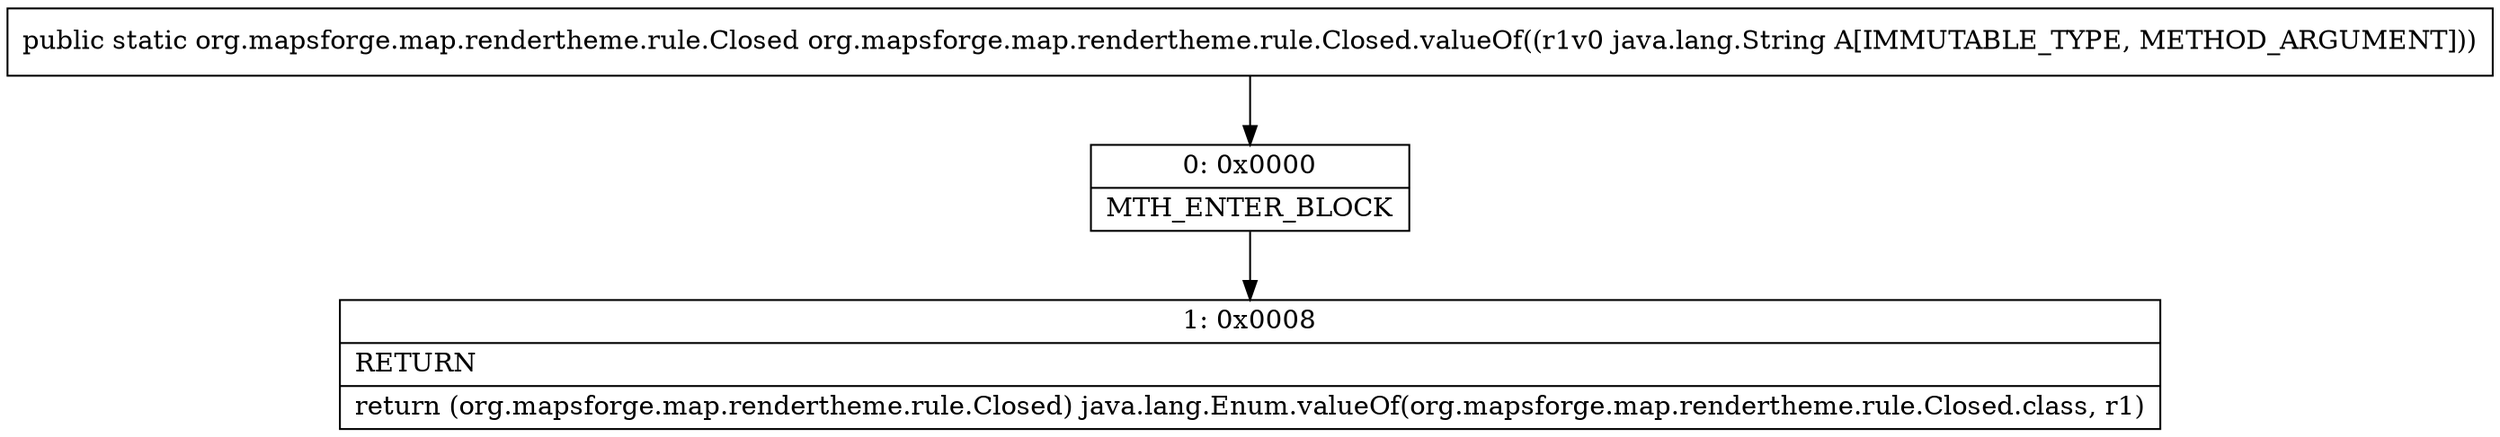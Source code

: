 digraph "CFG fororg.mapsforge.map.rendertheme.rule.Closed.valueOf(Ljava\/lang\/String;)Lorg\/mapsforge\/map\/rendertheme\/rule\/Closed;" {
Node_0 [shape=record,label="{0\:\ 0x0000|MTH_ENTER_BLOCK\l}"];
Node_1 [shape=record,label="{1\:\ 0x0008|RETURN\l|return (org.mapsforge.map.rendertheme.rule.Closed) java.lang.Enum.valueOf(org.mapsforge.map.rendertheme.rule.Closed.class, r1)\l}"];
MethodNode[shape=record,label="{public static org.mapsforge.map.rendertheme.rule.Closed org.mapsforge.map.rendertheme.rule.Closed.valueOf((r1v0 java.lang.String A[IMMUTABLE_TYPE, METHOD_ARGUMENT])) }"];
MethodNode -> Node_0;
Node_0 -> Node_1;
}

